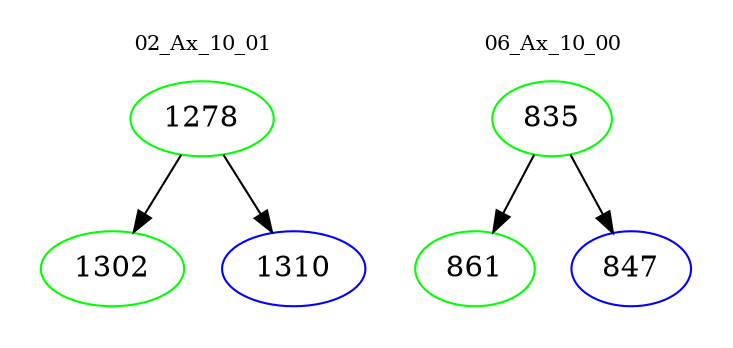 digraph{
subgraph cluster_0 {
color = white
label = "02_Ax_10_01";
fontsize=10;
T0_1278 [label="1278", color="green"]
T0_1278 -> T0_1302 [color="black"]
T0_1302 [label="1302", color="green"]
T0_1278 -> T0_1310 [color="black"]
T0_1310 [label="1310", color="blue"]
}
subgraph cluster_1 {
color = white
label = "06_Ax_10_00";
fontsize=10;
T1_835 [label="835", color="green"]
T1_835 -> T1_861 [color="black"]
T1_861 [label="861", color="green"]
T1_835 -> T1_847 [color="black"]
T1_847 [label="847", color="blue"]
}
}
